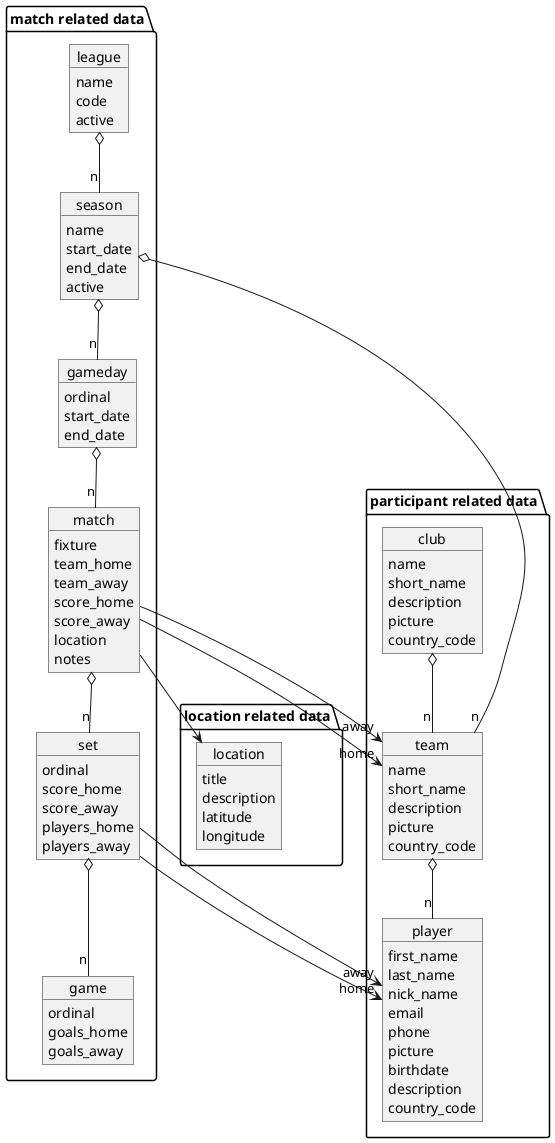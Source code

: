 @startuml
package "match related data" {
    object league {
        name
        code
        active
    }

    object season {
        name
        start_date
        end_date
        active
    }

    object gameday {
        ordinal
        start_date
        end_date
    }

    object match {
        fixture
        team_home
        team_away
        score_home
        score_away
        location
        notes
    }

    object set {
        ordinal
        score_home
        score_away
        players_home
        players_away
    }

    object game {
        ordinal
        goals_home
        goals_away
    }
}

package "participant related data" {

    object club {
        name
        short_name
        description
        picture
        country_code
    }

    object team {
        name
        short_name
        description
        picture
        country_code
    }

    object player {
        first_name
        last_name
        nick_name
        email
        phone
        picture
        birthdate
        description
        country_code
    }
}

package "location related data" {
    object location {
        title
        description
        latitude
        longitude
    }
}

league o-- "n" season
season o-- "n" gameday
gameday o-- "n" match
match o-- "n" set
set o-- "n" game

club o-- "n" team
team o-- "n" player

season o-- "n" team

match --> location
match --> "home" team
match --> "away" team

set --> "home" player
set --> "away" player

@enduml